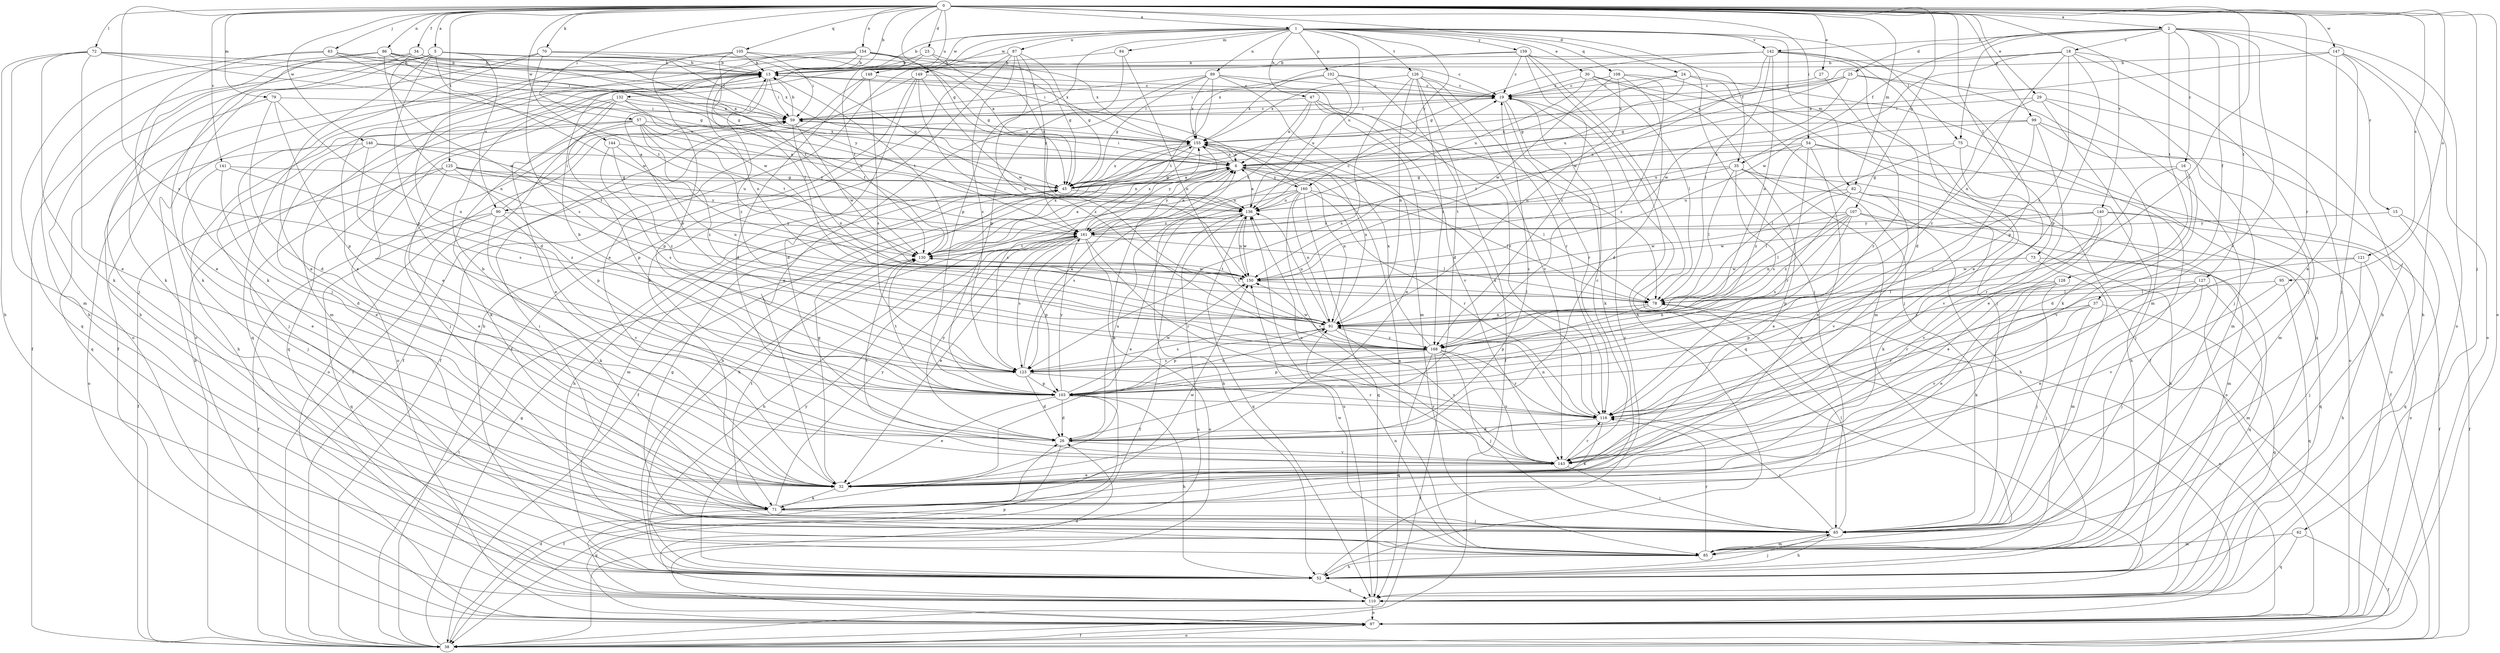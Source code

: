 strict digraph  {
0;
1;
2;
5;
6;
13;
15;
16;
18;
19;
23;
24;
25;
26;
27;
29;
30;
32;
34;
35;
37;
38;
45;
47;
52;
54;
57;
59;
62;
63;
65;
70;
71;
72;
73;
75;
78;
79;
82;
84;
85;
86;
87;
89;
90;
91;
95;
97;
99;
102;
103;
105;
107;
108;
110;
116;
121;
123;
125;
126;
127;
128;
130;
132;
136;
140;
141;
142;
143;
144;
146;
147;
148;
149;
150;
154;
155;
159;
160;
161;
168;
0 -> 1  [label=a];
0 -> 2  [label=a];
0 -> 5  [label=a];
0 -> 13  [label=b];
0 -> 23  [label=d];
0 -> 24  [label=d];
0 -> 27  [label=e];
0 -> 29  [label=e];
0 -> 34  [label=f];
0 -> 45  [label=g];
0 -> 54  [label=i];
0 -> 57  [label=i];
0 -> 62  [label=j];
0 -> 63  [label=j];
0 -> 70  [label=k];
0 -> 72  [label=l];
0 -> 73  [label=l];
0 -> 79  [label=m];
0 -> 82  [label=m];
0 -> 86  [label=n];
0 -> 95  [label=o];
0 -> 97  [label=o];
0 -> 99  [label=p];
0 -> 105  [label=q];
0 -> 107  [label=q];
0 -> 116  [label=r];
0 -> 121  [label=s];
0 -> 123  [label=s];
0 -> 125  [label=t];
0 -> 132  [label=u];
0 -> 140  [label=v];
0 -> 141  [label=v];
0 -> 144  [label=w];
0 -> 146  [label=w];
0 -> 147  [label=w];
0 -> 154  [label=x];
0 -> 168  [label=z];
1 -> 13  [label=b];
1 -> 30  [label=e];
1 -> 32  [label=e];
1 -> 35  [label=f];
1 -> 47  [label=h];
1 -> 75  [label=l];
1 -> 82  [label=m];
1 -> 84  [label=m];
1 -> 87  [label=n];
1 -> 89  [label=n];
1 -> 102  [label=p];
1 -> 103  [label=p];
1 -> 108  [label=q];
1 -> 126  [label=t];
1 -> 136  [label=u];
1 -> 142  [label=v];
1 -> 148  [label=w];
1 -> 149  [label=w];
1 -> 159  [label=y];
1 -> 160  [label=y];
2 -> 15  [label=c];
2 -> 16  [label=c];
2 -> 18  [label=c];
2 -> 25  [label=d];
2 -> 35  [label=f];
2 -> 37  [label=f];
2 -> 75  [label=l];
2 -> 97  [label=o];
2 -> 127  [label=t];
2 -> 128  [label=t];
2 -> 142  [label=v];
2 -> 143  [label=v];
5 -> 13  [label=b];
5 -> 32  [label=e];
5 -> 38  [label=f];
5 -> 52  [label=h];
5 -> 59  [label=i];
5 -> 90  [label=n];
5 -> 97  [label=o];
5 -> 103  [label=p];
5 -> 150  [label=w];
5 -> 155  [label=x];
6 -> 45  [label=g];
6 -> 52  [label=h];
6 -> 59  [label=i];
6 -> 78  [label=l];
6 -> 90  [label=n];
6 -> 91  [label=n];
6 -> 155  [label=x];
6 -> 160  [label=y];
6 -> 161  [label=y];
13 -> 19  [label=c];
13 -> 32  [label=e];
13 -> 59  [label=i];
13 -> 85  [label=m];
13 -> 110  [label=q];
13 -> 130  [label=t];
13 -> 168  [label=z];
15 -> 38  [label=f];
15 -> 110  [label=q];
15 -> 161  [label=y];
16 -> 26  [label=d];
16 -> 45  [label=g];
16 -> 116  [label=r];
16 -> 143  [label=v];
18 -> 6  [label=a];
18 -> 13  [label=b];
18 -> 52  [label=h];
18 -> 65  [label=j];
18 -> 91  [label=n];
18 -> 103  [label=p];
18 -> 150  [label=w];
18 -> 168  [label=z];
19 -> 59  [label=i];
19 -> 71  [label=k];
19 -> 110  [label=q];
19 -> 116  [label=r];
23 -> 13  [label=b];
23 -> 45  [label=g];
23 -> 97  [label=o];
23 -> 136  [label=u];
24 -> 19  [label=c];
24 -> 45  [label=g];
24 -> 65  [label=j];
24 -> 110  [label=q];
24 -> 136  [label=u];
25 -> 19  [label=c];
25 -> 45  [label=g];
25 -> 65  [label=j];
25 -> 103  [label=p];
25 -> 150  [label=w];
25 -> 155  [label=x];
26 -> 19  [label=c];
26 -> 38  [label=f];
26 -> 136  [label=u];
26 -> 143  [label=v];
26 -> 161  [label=y];
27 -> 19  [label=c];
27 -> 116  [label=r];
29 -> 59  [label=i];
29 -> 71  [label=k];
29 -> 85  [label=m];
29 -> 97  [label=o];
29 -> 168  [label=z];
30 -> 19  [label=c];
30 -> 38  [label=f];
30 -> 78  [label=l];
30 -> 85  [label=m];
30 -> 136  [label=u];
32 -> 45  [label=g];
32 -> 71  [label=k];
34 -> 6  [label=a];
34 -> 13  [label=b];
34 -> 65  [label=j];
34 -> 71  [label=k];
34 -> 91  [label=n];
34 -> 161  [label=y];
35 -> 32  [label=e];
35 -> 45  [label=g];
35 -> 52  [label=h];
35 -> 78  [label=l];
35 -> 97  [label=o];
35 -> 123  [label=s];
35 -> 130  [label=t];
37 -> 65  [label=j];
37 -> 91  [label=n];
37 -> 110  [label=q];
37 -> 116  [label=r];
37 -> 143  [label=v];
38 -> 13  [label=b];
38 -> 26  [label=d];
38 -> 45  [label=g];
38 -> 97  [label=o];
38 -> 130  [label=t];
38 -> 136  [label=u];
45 -> 6  [label=a];
45 -> 52  [label=h];
45 -> 85  [label=m];
45 -> 136  [label=u];
45 -> 155  [label=x];
47 -> 6  [label=a];
47 -> 32  [label=e];
47 -> 59  [label=i];
47 -> 78  [label=l];
47 -> 130  [label=t];
47 -> 143  [label=v];
52 -> 19  [label=c];
52 -> 65  [label=j];
52 -> 110  [label=q];
52 -> 161  [label=y];
54 -> 6  [label=a];
54 -> 32  [label=e];
54 -> 38  [label=f];
54 -> 52  [label=h];
54 -> 116  [label=r];
54 -> 136  [label=u];
54 -> 168  [label=z];
57 -> 52  [label=h];
57 -> 65  [label=j];
57 -> 103  [label=p];
57 -> 130  [label=t];
57 -> 136  [label=u];
57 -> 155  [label=x];
57 -> 161  [label=y];
57 -> 168  [label=z];
59 -> 13  [label=b];
59 -> 19  [label=c];
59 -> 65  [label=j];
59 -> 71  [label=k];
59 -> 91  [label=n];
59 -> 97  [label=o];
59 -> 150  [label=w];
59 -> 155  [label=x];
62 -> 38  [label=f];
62 -> 85  [label=m];
62 -> 110  [label=q];
63 -> 6  [label=a];
63 -> 13  [label=b];
63 -> 32  [label=e];
63 -> 110  [label=q];
63 -> 130  [label=t];
65 -> 52  [label=h];
65 -> 59  [label=i];
65 -> 78  [label=l];
65 -> 85  [label=m];
65 -> 116  [label=r];
70 -> 13  [label=b];
70 -> 65  [label=j];
70 -> 71  [label=k];
70 -> 123  [label=s];
70 -> 136  [label=u];
71 -> 6  [label=a];
71 -> 65  [label=j];
71 -> 110  [label=q];
71 -> 130  [label=t];
71 -> 150  [label=w];
71 -> 161  [label=y];
72 -> 13  [label=b];
72 -> 32  [label=e];
72 -> 45  [label=g];
72 -> 52  [label=h];
72 -> 59  [label=i];
72 -> 71  [label=k];
72 -> 85  [label=m];
73 -> 85  [label=m];
73 -> 110  [label=q];
73 -> 150  [label=w];
75 -> 6  [label=a];
75 -> 65  [label=j];
75 -> 78  [label=l];
75 -> 143  [label=v];
78 -> 91  [label=n];
78 -> 97  [label=o];
78 -> 103  [label=p];
78 -> 130  [label=t];
79 -> 26  [label=d];
79 -> 59  [label=i];
79 -> 91  [label=n];
79 -> 103  [label=p];
79 -> 110  [label=q];
82 -> 52  [label=h];
82 -> 71  [label=k];
82 -> 78  [label=l];
82 -> 136  [label=u];
82 -> 143  [label=v];
82 -> 168  [label=z];
84 -> 13  [label=b];
84 -> 91  [label=n];
84 -> 103  [label=p];
85 -> 6  [label=a];
85 -> 45  [label=g];
85 -> 52  [label=h];
85 -> 91  [label=n];
85 -> 116  [label=r];
85 -> 150  [label=w];
86 -> 13  [label=b];
86 -> 45  [label=g];
86 -> 52  [label=h];
86 -> 71  [label=k];
86 -> 136  [label=u];
86 -> 150  [label=w];
86 -> 155  [label=x];
87 -> 13  [label=b];
87 -> 38  [label=f];
87 -> 45  [label=g];
87 -> 71  [label=k];
87 -> 91  [label=n];
87 -> 123  [label=s];
87 -> 161  [label=y];
89 -> 19  [label=c];
89 -> 32  [label=e];
89 -> 45  [label=g];
89 -> 59  [label=i];
89 -> 85  [label=m];
89 -> 116  [label=r];
89 -> 130  [label=t];
89 -> 155  [label=x];
90 -> 38  [label=f];
90 -> 59  [label=i];
90 -> 71  [label=k];
90 -> 110  [label=q];
90 -> 143  [label=v];
90 -> 161  [label=y];
91 -> 103  [label=p];
91 -> 123  [label=s];
91 -> 136  [label=u];
91 -> 143  [label=v];
91 -> 155  [label=x];
91 -> 168  [label=z];
95 -> 78  [label=l];
95 -> 110  [label=q];
95 -> 143  [label=v];
97 -> 38  [label=f];
97 -> 103  [label=p];
99 -> 32  [label=e];
99 -> 85  [label=m];
99 -> 97  [label=o];
99 -> 116  [label=r];
99 -> 130  [label=t];
99 -> 155  [label=x];
102 -> 19  [label=c];
102 -> 26  [label=d];
102 -> 59  [label=i];
102 -> 136  [label=u];
102 -> 155  [label=x];
103 -> 13  [label=b];
103 -> 26  [label=d];
103 -> 32  [label=e];
103 -> 52  [label=h];
103 -> 91  [label=n];
103 -> 116  [label=r];
103 -> 130  [label=t];
103 -> 150  [label=w];
103 -> 161  [label=y];
105 -> 6  [label=a];
105 -> 13  [label=b];
105 -> 38  [label=f];
105 -> 59  [label=i];
105 -> 130  [label=t];
105 -> 150  [label=w];
107 -> 78  [label=l];
107 -> 85  [label=m];
107 -> 91  [label=n];
107 -> 103  [label=p];
107 -> 110  [label=q];
107 -> 123  [label=s];
107 -> 150  [label=w];
107 -> 161  [label=y];
108 -> 19  [label=c];
108 -> 26  [label=d];
108 -> 65  [label=j];
108 -> 91  [label=n];
108 -> 150  [label=w];
108 -> 168  [label=z];
110 -> 26  [label=d];
110 -> 97  [label=o];
110 -> 136  [label=u];
116 -> 26  [label=d];
116 -> 71  [label=k];
116 -> 91  [label=n];
116 -> 155  [label=x];
121 -> 52  [label=h];
121 -> 65  [label=j];
121 -> 123  [label=s];
121 -> 150  [label=w];
123 -> 6  [label=a];
123 -> 13  [label=b];
123 -> 26  [label=d];
123 -> 103  [label=p];
123 -> 116  [label=r];
125 -> 32  [label=e];
125 -> 38  [label=f];
125 -> 45  [label=g];
125 -> 65  [label=j];
125 -> 103  [label=p];
125 -> 136  [label=u];
125 -> 161  [label=y];
126 -> 19  [label=c];
126 -> 38  [label=f];
126 -> 91  [label=n];
126 -> 116  [label=r];
126 -> 123  [label=s];
126 -> 143  [label=v];
126 -> 155  [label=x];
126 -> 168  [label=z];
127 -> 32  [label=e];
127 -> 65  [label=j];
127 -> 78  [label=l];
127 -> 85  [label=m];
127 -> 116  [label=r];
128 -> 32  [label=e];
128 -> 65  [label=j];
128 -> 71  [label=k];
128 -> 78  [label=l];
128 -> 103  [label=p];
130 -> 6  [label=a];
130 -> 150  [label=w];
130 -> 155  [label=x];
132 -> 32  [label=e];
132 -> 38  [label=f];
132 -> 59  [label=i];
132 -> 97  [label=o];
132 -> 103  [label=p];
132 -> 110  [label=q];
132 -> 130  [label=t];
136 -> 6  [label=a];
136 -> 32  [label=e];
136 -> 38  [label=f];
136 -> 110  [label=q];
136 -> 150  [label=w];
136 -> 161  [label=y];
140 -> 32  [label=e];
140 -> 38  [label=f];
140 -> 97  [label=o];
140 -> 143  [label=v];
140 -> 150  [label=w];
140 -> 161  [label=y];
141 -> 26  [label=d];
141 -> 32  [label=e];
141 -> 45  [label=g];
141 -> 168  [label=z];
142 -> 13  [label=b];
142 -> 26  [label=d];
142 -> 32  [label=e];
142 -> 45  [label=g];
142 -> 78  [label=l];
142 -> 85  [label=m];
142 -> 91  [label=n];
142 -> 150  [label=w];
143 -> 13  [label=b];
143 -> 19  [label=c];
143 -> 32  [label=e];
143 -> 65  [label=j];
143 -> 116  [label=r];
143 -> 130  [label=t];
143 -> 136  [label=u];
144 -> 6  [label=a];
144 -> 91  [label=n];
144 -> 123  [label=s];
144 -> 168  [label=z];
146 -> 6  [label=a];
146 -> 32  [label=e];
146 -> 97  [label=o];
146 -> 123  [label=s];
146 -> 130  [label=t];
147 -> 6  [label=a];
147 -> 13  [label=b];
147 -> 32  [label=e];
147 -> 52  [label=h];
147 -> 65  [label=j];
147 -> 97  [label=o];
148 -> 19  [label=c];
148 -> 26  [label=d];
148 -> 38  [label=f];
148 -> 123  [label=s];
149 -> 19  [label=c];
149 -> 26  [label=d];
149 -> 38  [label=f];
149 -> 52  [label=h];
149 -> 150  [label=w];
149 -> 168  [label=z];
150 -> 78  [label=l];
150 -> 130  [label=t];
150 -> 136  [label=u];
154 -> 13  [label=b];
154 -> 19  [label=c];
154 -> 26  [label=d];
154 -> 32  [label=e];
154 -> 45  [label=g];
154 -> 78  [label=l];
154 -> 91  [label=n];
154 -> 130  [label=t];
154 -> 155  [label=x];
155 -> 6  [label=a];
155 -> 38  [label=f];
155 -> 52  [label=h];
155 -> 123  [label=s];
155 -> 161  [label=y];
159 -> 13  [label=b];
159 -> 19  [label=c];
159 -> 52  [label=h];
159 -> 65  [label=j];
159 -> 97  [label=o];
159 -> 155  [label=x];
159 -> 168  [label=z];
160 -> 13  [label=b];
160 -> 52  [label=h];
160 -> 78  [label=l];
160 -> 91  [label=n];
160 -> 110  [label=q];
160 -> 116  [label=r];
160 -> 123  [label=s];
160 -> 136  [label=u];
160 -> 143  [label=v];
161 -> 6  [label=a];
161 -> 19  [label=c];
161 -> 32  [label=e];
161 -> 52  [label=h];
161 -> 78  [label=l];
161 -> 97  [label=o];
161 -> 103  [label=p];
161 -> 116  [label=r];
161 -> 123  [label=s];
161 -> 130  [label=t];
161 -> 155  [label=x];
168 -> 38  [label=f];
168 -> 65  [label=j];
168 -> 103  [label=p];
168 -> 110  [label=q];
168 -> 116  [label=r];
168 -> 123  [label=s];
168 -> 143  [label=v];
168 -> 150  [label=w];
168 -> 155  [label=x];
}
